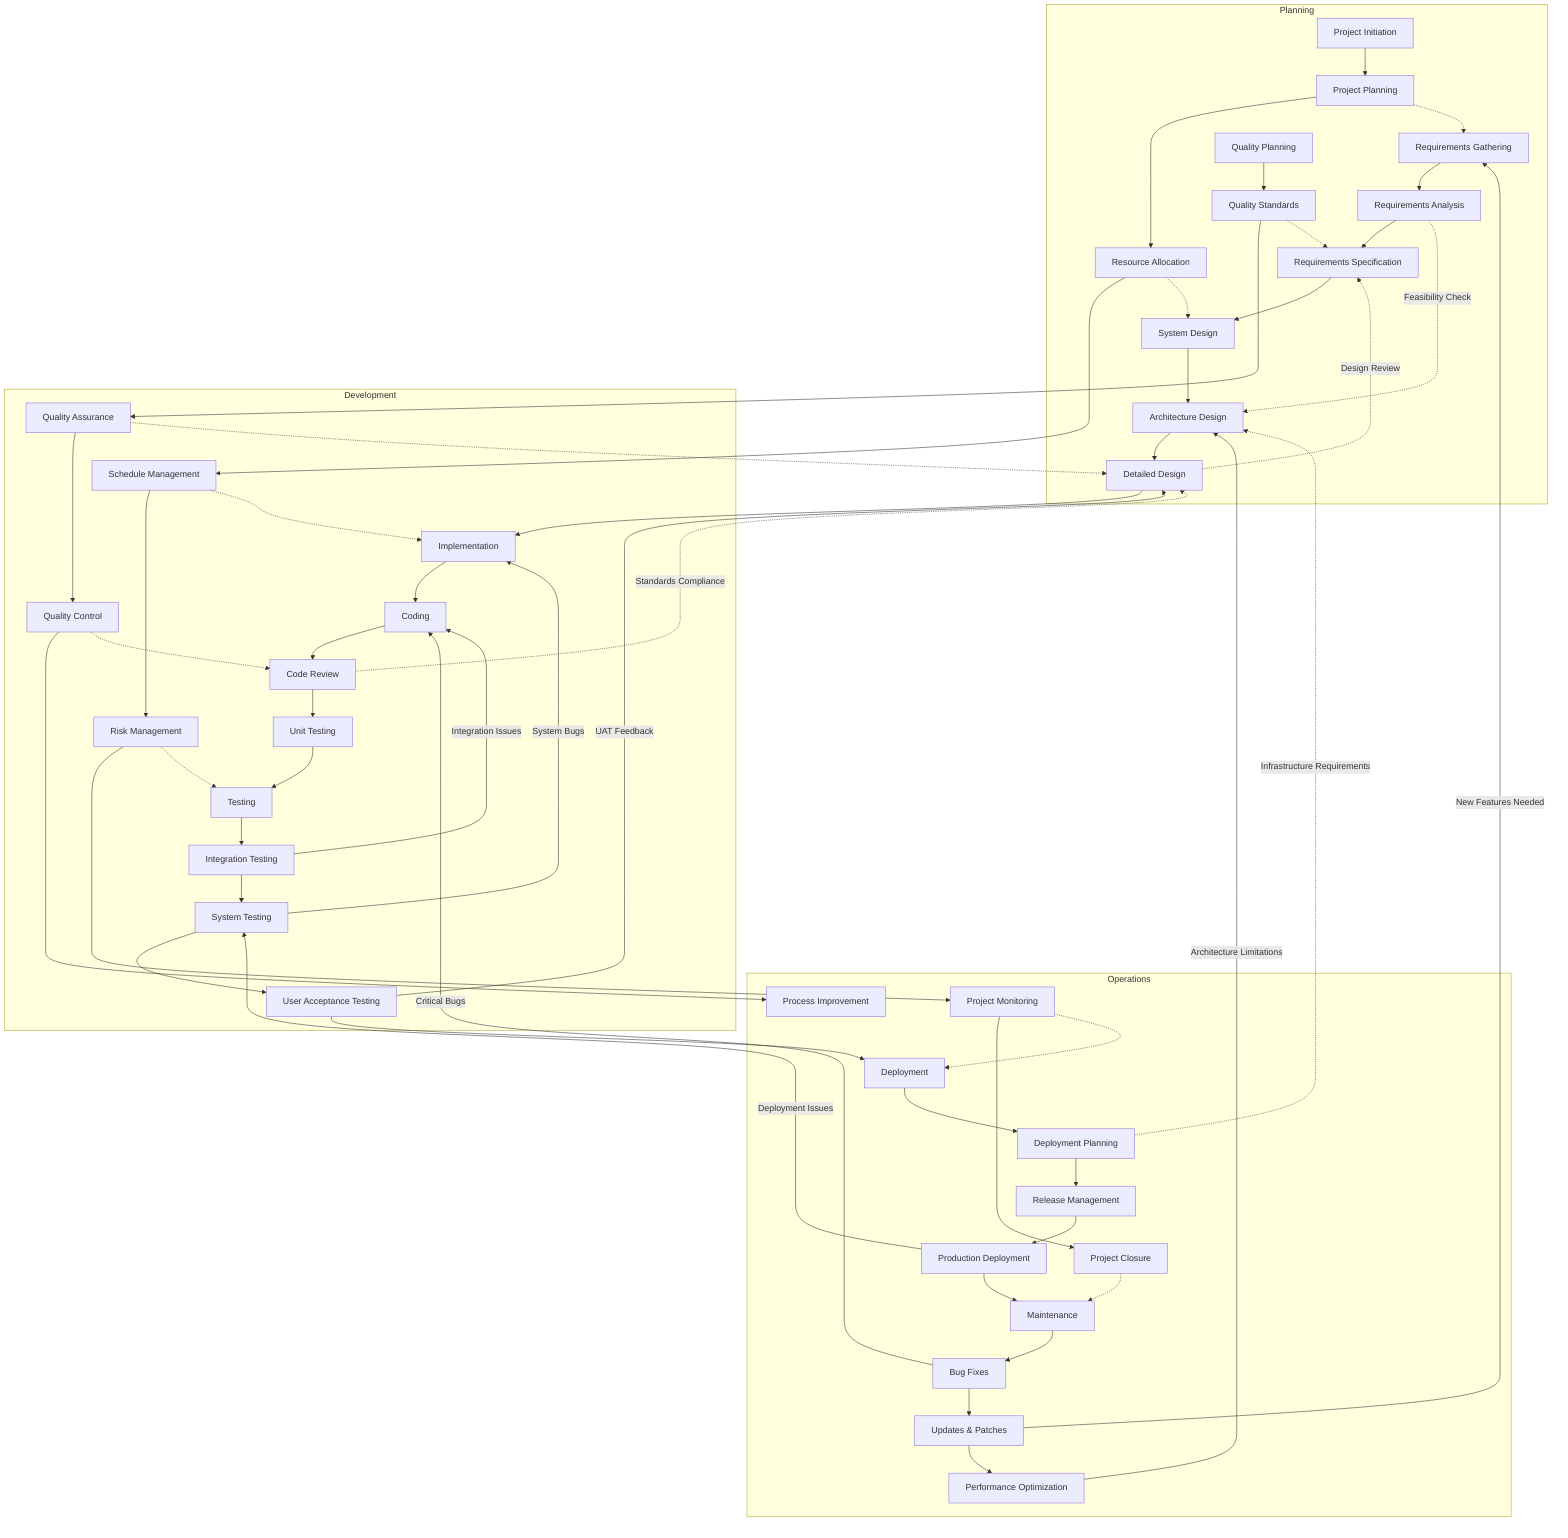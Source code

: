 flowchart TD
    A[Requirements Gathering] --> A1[Requirements Analysis]
    A1 --> A2[Requirements Specification]
    A2 --> B[System Design]
    B --> B1[Architecture Design]
    B1 --> B2[Detailed Design]
    B2 --> C[Implementation]
    C --> C1[Coding]
    C1 --> C2[Code Review]
    C2 --> C3[Unit Testing]
    C3 --> D[Testing]
    D --> D1[Integration Testing]
    D1 --> D2[System Testing]
    D2 --> D3[User Acceptance Testing]
    D3 --> E[Deployment]
    E --> E1[Deployment Planning]
    E1 --> E2[Release Management]
    E2 --> E3[Production Deployment]
    E3 --> F[Maintenance]
    F --> F1[Bug Fixes]
    F1 --> F2[Updates & Patches]
    F2 --> F3[Performance Optimization]
    D1 -->|Integration Issues| C1
    D2 -->|System Bugs| C
    D3 -->|UAT Feedback| B2
    E3 -->|Deployment Issues| D2
    F1 -->|Critical Bugs| C1
    F2 -->|New Features Needed| A
    F3 -->|Architecture Limitations| B1
    A1 -.->|Feasibility Check| B1
    B2 -.->|Design Review| A2
    C2 -.->|Standards Compliance| B2
    E1 -.->|Infrastructure Requirements| B1
    PM[Project Initiation] --> PM1[Project Planning]
    PM1 --> PM2[Resource Allocation]
    PM2 --> PM3[Schedule Management]
    PM3 --> PM4[Risk Management]
    PM4 --> PM5[Project Monitoring]
    PM5 --> PM6[Project Closure]
    PM1 -.-> A
    PM2 -.-> B
    PM3 -.-> C
    PM4 -.-> D
    PM5 -.-> E
    PM6 -.-> F
    QA[Quality Planning] --> QA1[Quality Standards]
    QA1 --> QA2[Quality Assurance]
    QA2 --> QA3[Quality Control]
    QA3 --> QA4[Process Improvement]
    QA1 -.-> A2
    QA2 -.-> B2
    QA3 -.-> C2

subgraph Planning
A
A1
A2
B
B1
B2
PM
PM1
PM2
QA
QA1
end

subgraph Development
C
C1
C2
C3
D
D1
D2
D3
PM3
PM4
QA2
QA3
end

subgraph Operations
E
E1
E2
E3
F
F1
F2
F3
PM5
PM6
QA4
end